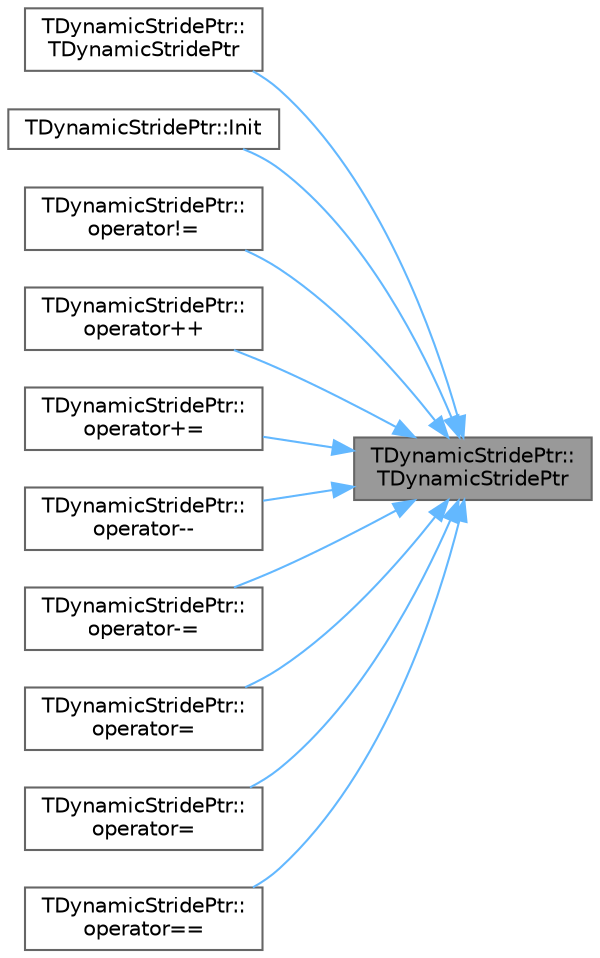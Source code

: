 digraph "TDynamicStridePtr::TDynamicStridePtr"
{
 // INTERACTIVE_SVG=YES
 // LATEX_PDF_SIZE
  bgcolor="transparent";
  edge [fontname=Helvetica,fontsize=10,labelfontname=Helvetica,labelfontsize=10];
  node [fontname=Helvetica,fontsize=10,shape=box,height=0.2,width=0.4];
  rankdir="RL";
  Node1 [id="Node000001",label="TDynamicStridePtr::\lTDynamicStridePtr",height=0.2,width=0.4,color="gray40", fillcolor="grey60", style="filled", fontcolor="black",tooltip=" "];
  Node1 -> Node2 [id="edge1_Node000001_Node000002",dir="back",color="steelblue1",style="solid",tooltip=" "];
  Node2 [id="Node000002",label="TDynamicStridePtr::\lTDynamicStridePtr",height=0.2,width=0.4,color="grey40", fillcolor="white", style="filled",URL="$d5/d1f/classTDynamicStridePtr.html#a7c170e9f0f1ee2db4d82d90ab24396fd",tooltip=" "];
  Node1 -> Node3 [id="edge2_Node000001_Node000003",dir="back",color="steelblue1",style="solid",tooltip=" "];
  Node3 [id="Node000003",label="TDynamicStridePtr::Init",height=0.2,width=0.4,color="grey40", fillcolor="white", style="filled",URL="$d5/d1f/classTDynamicStridePtr.html#a69f74a74d8c81e67e0a606ced967eb2a",tooltip=" "];
  Node1 -> Node4 [id="edge3_Node000001_Node000004",dir="back",color="steelblue1",style="solid",tooltip=" "];
  Node4 [id="Node000004",label="TDynamicStridePtr::\loperator!=",height=0.2,width=0.4,color="grey40", fillcolor="white", style="filled",URL="$d5/d1f/classTDynamicStridePtr.html#aa9b2d02d61a56d84d547fdcd6f1b88a6",tooltip=" "];
  Node1 -> Node5 [id="edge4_Node000001_Node000005",dir="back",color="steelblue1",style="solid",tooltip=" "];
  Node5 [id="Node000005",label="TDynamicStridePtr::\loperator++",height=0.2,width=0.4,color="grey40", fillcolor="white", style="filled",URL="$d5/d1f/classTDynamicStridePtr.html#a3cadf51d862e7e47572d3a667bccced6",tooltip=" "];
  Node1 -> Node6 [id="edge5_Node000001_Node000006",dir="back",color="steelblue1",style="solid",tooltip=" "];
  Node6 [id="Node000006",label="TDynamicStridePtr::\loperator+=",height=0.2,width=0.4,color="grey40", fillcolor="white", style="filled",URL="$d5/d1f/classTDynamicStridePtr.html#a47891b35c423e564a693b0784753d214",tooltip=" "];
  Node1 -> Node7 [id="edge6_Node000001_Node000007",dir="back",color="steelblue1",style="solid",tooltip=" "];
  Node7 [id="Node000007",label="TDynamicStridePtr::\loperator--",height=0.2,width=0.4,color="grey40", fillcolor="white", style="filled",URL="$d5/d1f/classTDynamicStridePtr.html#a61624e95248ddefd57913401a8c75e6d",tooltip=" "];
  Node1 -> Node8 [id="edge7_Node000001_Node000008",dir="back",color="steelblue1",style="solid",tooltip=" "];
  Node8 [id="Node000008",label="TDynamicStridePtr::\loperator-=",height=0.2,width=0.4,color="grey40", fillcolor="white", style="filled",URL="$d5/d1f/classTDynamicStridePtr.html#a887ca443f95dfe03bec59df2dde0c535",tooltip=" "];
  Node1 -> Node9 [id="edge8_Node000001_Node000009",dir="back",color="steelblue1",style="solid",tooltip=" "];
  Node9 [id="Node000009",label="TDynamicStridePtr::\loperator=",height=0.2,width=0.4,color="grey40", fillcolor="white", style="filled",URL="$d5/d1f/classTDynamicStridePtr.html#ab4f4fb1b601d7fd8925dcd33c3e64f53",tooltip=" "];
  Node1 -> Node10 [id="edge9_Node000001_Node000010",dir="back",color="steelblue1",style="solid",tooltip=" "];
  Node10 [id="Node000010",label="TDynamicStridePtr::\loperator=",height=0.2,width=0.4,color="grey40", fillcolor="white", style="filled",URL="$d5/d1f/classTDynamicStridePtr.html#a2d97711d139eec89542c37e3b2b35c17",tooltip=" "];
  Node1 -> Node11 [id="edge10_Node000001_Node000011",dir="back",color="steelblue1",style="solid",tooltip=" "];
  Node11 [id="Node000011",label="TDynamicStridePtr::\loperator==",height=0.2,width=0.4,color="grey40", fillcolor="white", style="filled",URL="$d5/d1f/classTDynamicStridePtr.html#af3a6adc34da5b945adf83caee9f36864",tooltip=" "];
}
